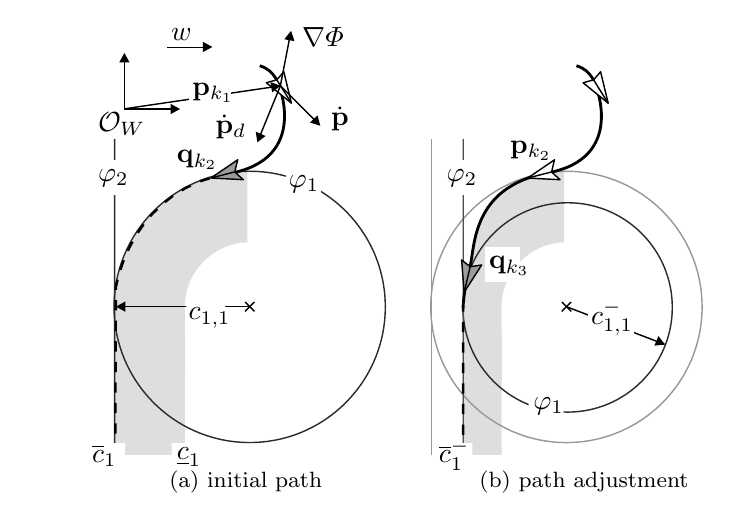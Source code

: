 
\definecolor{cDEDEDE}{RGB}{222,222,222}
\definecolor{c2B2B2B}{RGB}{43,43,43}
\definecolor{cFFFFFF}{RGB}{255,255,255}
\definecolor{c9B9B9B}{RGB}{155,155,155}
\definecolor{c989898}{RGB}{152,152,152}
\definecolor{c4D4D4D}{RGB}{77,77,77}


\def \globalscale {.870000}
\begin{tikzpicture}[y=0.80pt, x=0.80pt, yscale=-\globalscale, xscale=\globalscale, inner sep=0pt, outer sep=0pt]
\path[fill=cDEDEDE,line join=round,line width=1.280pt] (11.61,143.269) -- (11.638,143.269) .. controls (12.692,105.879) and (43.006,75.809) .. (80.494,75.149) -- (80.494,111.579) .. controls (63.092,112.219) and (49.057,126.042) .. (48.082,143.356) -- (48.097,157.704) -- (48.082,158.029) -- (48.082,158.359) .. controls (48.097,159.186) and (48.217,160.047) .. (48.194,160.861) -- (48.2,160.869) -- (48.2,162.882) -- (48.082,208.466) -- (48.082,216.668) -- (48.061,216.668) -- (48.06,216.831) -- (48.048,217.752) -- (48.114,221.945) -- (11.41,221.953) .. controls (11.41,220.052) and (11.386,223.812) .. (11.374,219.604) -- (11.374,217.852) -- (11.374,217.497) -- (11.374,217.021) -- (11.374,216.673) -- (11.374,145.5) -- (11.61,143.269) -- cycle;



\path[draw=c2B2B2B,line join=round,line width=0.512pt] (81.73,145.148) ellipse (1.98cm and 1.98cm);



\path[draw=black,line join=round,line width=0.512pt] (84.189,147.46) -- (79.33,142.595);



\path[draw=black,line join=round,line width=0.512pt] (79.332,147.459) -- (84.197,142.595);



\path[draw=c2B2B2B,line join=round,line width=0.512pt] (11.613,57.95) -- (11.612,221.782);



\path[draw=black,line join=round,line width=0.512pt] (81.812,145.064) -- (11.529,145.064);



\path[fill=black,line join=round,line width=0.256pt] (17.216,147.696) -- (17.209,142.337) -- (12.304,145.023) -- (17.216,147.696) -- cycle;



\path[draw=black,line join=round,line width=1.024pt] (86.935,19.957) .. controls (95.074,22.154) and (97.0,30.509) .. (97.0,30.509) .. controls (97.0,30.509) and (112.254,68.013) .. (71.915,75.755) .. controls (66.677,76.761) and (67.841,77.713) .. (70.663,77.607);



\path[draw=black,fill=cFFFFFF,line join=round,line width=0.512pt] (103.402,39.371) -- (99.458,23.049) -- (95.847,27.248) -- (90.376,28.775) -- (103.402,39.371) -- cycle;



  \path[fill=cFFFFFF,line join=round,line width=1.024pt,rounded corners=0.0cm] (4.729,68.913) rectangle (18.876,87.06);



  \path[cm={{1.0,0.0,0.0,1.0,(3.0,83.0)}}] (0.0,0.0) node[above right] () {$\varphi_2$};



  \path[fill=cFFFFFF,line join=round,line width=1.024pt,rounded corners=0.0cm] (100.381,72.553) rectangle (118.528,86.7);



  \path[cm={{1.0,0.0,0.0,1.0,(102.0,86.0)}}] (0.0,0.0) node[above right] () {$\varphi_1$};



  \path[fill=cFFFFFF,line join=round,line width=1.024pt] (55.421,215.885) -- (41.274,215.885) -- (41.253,229.553) -- (55.433,229.553) -- (55.421,215.885) -- cycle;



  \path[cm={{1.0,0.0,0.0,1.0,(44.0,228.0)}}] (0.0,0.0) node[above right] () {$\underline{c}_1$};



  \path[fill=cFFFFFF,line join=round,line width=1.024pt] (69.022,142.081) -- (48.875,142.08) -- (48.875,156.227) -- (69.022,156.228) -- (69.022,142.081) -- cycle;



  \path[cm={{1.0,0.0,0.0,1.0,(50.0,156.0)}}] (0.0,0.0) node[above right] () {$c_{1,1}$};



\path[line join=round,line width=1.280pt] (96.291,30.056) -- (102.589,72.836);



\path[draw=black,line join=round,line width=0.512pt] (97.756,30.201) -- (87.006,56.482);



\path[draw=black,line join=round,line width=0.512pt] (97.647,30.448) -- (102.658,4.607);



\path[draw=black,line join=round,line width=0.512pt] (97.72,30.407) -- (117.494,50.213);



\path[cm={{1.0,0.0,0.0,1.0,(109.0,10.0)}}] (0.0,0.0) node[above right] () {$\nabla\varPhi$};



\path[cm={{1.0,0.0,0.0,1.0,(124.0,54.0)}}] (0.0,0.0) node[above right] () {$\dot{\mathbf{p}}$};



\path[cm={{1.0,0.0,0.0,1.0,(64.0,58.0)}}] (0.0,0.0) node[above right] () {$\dot{\mathbf{p}}_d$};



\path[fill=black,line join=round,line width=0.256pt] (11.322,210.978) -- (11.344,205.644) -- (12.624,205.65) -- (12.601,210.983) -- (11.322,210.978) -- cycle(11.367,200.311) -- (11.39,194.978) -- (12.67,194.983) -- (12.647,200.316) -- (11.367,200.311) -- cycle(11.413,189.644) -- (11.435,184.311) -- (12.715,184.317) -- (12.693,189.65) -- (11.413,189.644) -- cycle(11.458,178.978) -- (11.481,173.645) -- (12.761,173.65) -- (12.738,178.983) -- (11.458,178.978) -- cycle(11.504,168.311) -- (11.526,162.978) -- (12.806,162.983) -- (12.784,168.317) -- (11.504,168.311) -- cycle(11.549,157.645) -- (11.572,152.311) -- (12.852,152.317) -- (12.829,157.65) -- (11.549,157.645) -- cycle(11.595,146.978) -- (11.617,141.645) -- (12.897,141.65) -- (12.875,146.984) -- (11.595,146.978) -- cycle(11.64,136.312) -- (11.646,135.038) -- (11.657,134.913) -- (11.693,134.793) -- (11.753,134.683) -- (11.834,134.587) -- (11.93,134.507) -- (12.04,134.448) -- (12.161,134.412) -- (12.286,134.401) -- (11.755,134.33) -- (12.096,132.608) -- (12.495,130.934) -- (13.746,131.204) -- (13.347,132.878) -- (13.015,134.554) -- (12.286,135.681) -- (12.926,135.044) -- (12.92,136.317) -- (11.64,136.312) -- cycle(13.963,125.75) -- (15.138,122.286) -- (15.777,120.701) -- (16.978,121.144) -- (16.339,122.73) -- (15.185,126.129) -- (13.963,125.75) -- cycle(17.905,115.771) -- (19.44,112.568) -- (20.345,110.984) -- (21.479,111.576) -- (20.575,113.16) -- (19.077,116.285) -- (17.905,115.771) -- cycle(23.092,106.359) -- (26.115,101.943) -- (26.139,101.914) -- (27.162,102.683) -- (27.139,102.712) -- (24.178,107.036) -- (23.092,106.359) -- cycle(29.54,97.807) -- (30.491,96.658) -- (33.273,93.919) -- (34.218,94.783) -- (31.436,97.522) -- (30.564,98.575) -- (29.54,97.807) -- cycle(37.274,90.303) -- (41.465,87.004) -- (42.313,87.963) -- (38.122,91.261) -- (37.274,90.303) -- cycle(46.067,84.167) -- (48.487,82.69) -- (50.834,81.629) -- (51.434,82.76) -- (49.087,83.821) -- (46.799,85.217) -- (46.067,84.167) -- cycle(55.694,79.432) -- (56.299,79.158) -- (60.836,77.757) -- (61.291,78.954) -- (56.753,80.355) -- (56.293,80.563) -- (55.694,79.432) -- cycle(66.035,76.271) -- (71.285,75.332) -- (71.588,76.575) -- (66.338,77.515) -- (66.035,76.271) -- cycle(11.276,221.644) -- (11.299,216.311) -- (12.579,216.316) -- (12.556,221.65) -- (11.276,221.644) -- cycle;



  \path[fill=cFFFFFF,line join=round,line width=1.024pt] (17.029,215.885) -- (2.882,215.885) -- (2.844,229.606) -- (17.024,229.571) -- (17.029,215.885) -- cycle;



  \path[cm={{1.0,0.0,0.0,1.0,(0.0,228.0)}}] (0.0,0.0) node[above right] () {$\overline{c}_1$};



\path[draw=black,fill=c9B9B9B,line join=round,line width=0.512pt] (61.637,78.231) -- (78.407,79.103) -- (74.013,75.102) -- (75.507,68.765) -- (61.637,78.231) -- cycle;



\path[cm={{1.0,0.0,0.0,1.0,(44.0,74.0)}}] (0.0,0.0) node[above right] () {$\mathbf{q}_{k_2}$};



\path[draw=black,line join=round,line width=0.512pt] (16.679,16.767) -- (16.679,42.638);



\path[draw=black,line join=round,line width=0.512pt] (42.373,42.428) -- (16.502,42.428);



\path[cm={{1.0,0.0,0.0,1.0,(3.0,56.0)}}] (0.0,0.0) node[above right] () {$\mathcal{O}_W$};



\path[draw=black,line join=round,line width=0.512pt] (16.726,42.309) -- (97.181,30.47);



  \path[fill=cFFFFFF,line join=round,line width=1.024pt,rounded corners=0.0cm] (49.975,26.668) rectangle (72.123,40.815);



  \path[cm={{1.0,0.0,0.0,1.0,(52.0,39.0)}}] (0.0,0.0) node[above right] () {$\mathbf{p}_{k_1}$};



\path[draw=black,line join=round,line width=0.512pt] (38.698,10.436) -- (58.216,10.436);



\path[cm={{1.0,0.0,0.0,1.0,(41.0,7.0)}}] (0.0,0.0) node[above right] () {$w$};



\path[draw=black,line join=round,line width=0.512pt] (62.008,78.129) -- (73.902,75.101);



\path[draw=black,line join=round,line width=0.512pt] (95.835,27.249) -- (103.296,39.265);



\path[fill=cDEDEDE,line join=round,even odd rule,line width=1.280pt] (224.196,79.053) .. controls (230.822,76.833) and (237.609,75.287) .. (244.951,75.157) -- (244.951,111.588) .. controls (227.549,112.227) and (213.514,126.05) .. (212.539,143.364) -- (212.554,157.713) -- (212.539,158.038) -- (212.539,158.367) .. controls (212.554,159.195) and (212.673,160.056) .. (212.651,160.869) -- (212.657,160.877) -- (212.657,162.89) -- (212.539,208.475) -- (212.539,216.677) -- (212.518,216.677) -- (212.517,216.839) -- (212.505,217.76) -- (212.571,221.954) -- (192.353,221.958) .. controls (192.67,199.198) and (191.534,166.817) .. (192.509,145.64) .. controls (192.985,135.298) and (195.28,127.377) .. (195.952,125.04) .. controls (198.475,116.269) and (196.674,90.428) .. (223.69,79.246) -- (224.196,79.053) -- cycle;



\path[draw=c989898,line join=round,line width=0.512pt] (246.192,145.165) ellipse (1.98cm and 1.98cm);



\path[draw=black,line join=round,line width=0.512pt] (248.657,147.478) -- (243.792,142.613);



\path[draw=black,line join=round,line width=0.512pt] (243.794,147.476) -- (248.659,142.611);



\path[draw=c2B2B2B,line join=round,line width=0.512pt] (246.804,145.413) ellipse (1.528cm and 1.528cm);



\path[draw=c4D4D4D,line join=round,line width=0.512pt] (192.61,57.966) -- (192.609,221.799);



\path[draw=black,line join=round,line width=0.512pt] (296.987,164.519) -- (246.418,145.125);



\path[draw=black,line join=round,line width=1.024pt] (251.397,19.974) .. controls (259.536,22.17) and (261.462,30.526) .. (261.462,30.526) .. controls (261.462,30.526) and (276.883,68.093) .. (236.494,75.567) .. controls (196.105,83.042) and (198.825,115.077) .. (195.957,125.048) .. controls (192.993,135.356) and (192.54,144.981) .. (192.54,144.981) -- (192.556,145.283) -- (192.603,145.791);



\path[draw=black,fill=cFFFFFF,line join=round,line width=0.512pt] (267.864,39.388) -- (263.92,23.065) -- (260.31,27.265) -- (254.838,28.791) -- (267.864,39.388) -- cycle;



\path[draw=black,fill=c9B9B9B,line join=round,line width=0.512pt] (193.092,137.517) -- (202.175,123.393) -- (196.242,124.26) -- (191.762,120.777) -- (193.092,137.517) -- cycle;



\path[fill=black,line join=round,line width=0.256pt] (191.91,211.542) -- (191.91,206.208) -- (193.19,206.208) -- (193.19,211.542) -- (191.91,211.542) -- cycle(191.91,200.875) -- (191.91,195.542) -- (193.19,195.542) -- (193.19,200.875) -- (191.91,200.875) -- cycle(191.91,190.208) -- (191.91,184.875) -- (193.19,184.875) -- (193.19,190.208) -- (191.91,190.208) -- cycle(191.91,179.542) -- (191.91,174.208) -- (193.19,174.208) -- (193.19,179.542) -- (191.91,179.542) -- cycle(191.91,168.875) -- (191.91,163.542) -- (193.19,163.542) -- (193.19,168.875) -- (191.91,168.875) -- cycle(191.91,158.208) -- (191.91,152.875) -- (193.19,152.875) -- (193.19,158.208) -- (191.91,158.208) -- cycle(191.91,147.542) -- (191.91,145.424) -- (193.19,145.424) -- (193.19,147.542) -- (191.91,147.542) -- cycle(191.91,222.208) -- (191.91,216.875) -- (193.19,216.875) -- (193.19,222.208) -- (191.91,222.208) -- cycle;



  \path[fill=cFFFFFF,line join=round,line width=1.024pt,rounded corners=0.0cm] (185.726,68.93) rectangle (199.873,87.077);



  \path[cm={{1.0,0.0,0.0,1.0,(184.0,83.0)}}] (0.0,0.0) node[above right] () {$\varphi_2$};



  \path[fill=cFFFFFF,line join=round,line width=1.024pt] (197.325,215.884) -- (183.178,215.884) -- (183.139,229.605) -- (197.32,229.57) -- (197.325,215.884) -- cycle;



  \path[cm={{1.0,0.0,0.0,1.0,(180.0,230.0)}}] (0.0,0.0) node[above right] () {$\overline{c}_1^-$};



  \path[fill=cFFFFFF,line join=round,line width=1.024pt,rounded corners=0.0cm] (257.265,146.443) rectangle (281.412,164.59);



  \path[cm={{1.0,0.0,0.0,1.0,(259.0,160.0)}}] (0.0,0.0) node[above right] () {$c_{1,1}^-$};



\path[line join=round,line width=1.280pt] (260.753,30.073) -- (267.051,72.853);



\path[draw=black,fill=cFFFFFF,line join=round,line width=0.512pt] (226.1,78.248) -- (242.869,79.119) -- (238.475,75.118) -- (239.969,68.781) -- (226.1,78.248) -- cycle;



  \path[fill=cFFFFFF,line join=round,line width=1.024pt] (222.213,114.228) -- (204.066,114.228) -- (204.066,132.375) -- (222.213,132.375) -- (222.213,114.228) -- cycle;



  \path[cm={{1.0,0.0,0.0,1.0,(206.0,129.0)}}] (0.0,0.0) node[above right] () {$\mathbf{q}_{k_3}$};



  \path[fill=cFFFFFF,line join=round,line width=1.024pt,rounded corners=0.0cm] (214.176,59.681) rectangle (228.323,73.829);



  \path[cm={{1.0,0.0,0.0,1.0,(217.0,69.0)}}] (0.0,0.0) node[above right] () {$\mathbf{p}_{k_2}$};



\path[draw=black,line join=round,line width=0.512pt] (226.47,78.145) -- (238.364,75.117);



\path[draw=black,line join=round,line width=0.512pt] (193.291,136.785) -- (196.198,124.334);



\path[draw=black,line join=round,line width=0.512pt] (260.297,27.266) -- (267.758,39.282);



  \path[fill=cFFFFFF,line join=round,line width=1.024pt] (244.655,186.599) -- (226.507,186.6) -- (226.507,204.747) -- (244.655,204.746) -- (244.655,186.599) -- cycle;



  \path[cm={{1.0,0.0,0.0,1.0,(229.0,201.0)}}] (0.0,0.0) node[above right] () {$\varphi_1$};



\path[draw=c989898,line join=round,line width=0.512pt] (176.054,57.985) -- (176.054,221.818);



\path[cm={{1.0,0.0,0.0,1.0,(40.0,242.0)}}] (0.0,0.0) node[above right] () {\footnotesize (a) initial path};



\path[cm={{1.0,0.0,0.0,1.0,(201.0,242.0)}}] (0.0,0.0) node[above right] () {\footnotesize (b) path adjustment};



\path[fill=black,line join=round,line width=0.256pt] (293.935,160.32) -- (291.854,165.258) -- (297.417,164.696) -- (293.935,160.32) -- cycle;



\path[fill=black,line join=round,line width=0.256pt] (40.656,39.724) -- (40.663,45.082) -- (45.568,42.397) -- (40.656,39.724) -- cycle;



\path[fill=black,line join=round,line width=0.256pt] (14.011,18.245) -- (19.369,18.241) -- (16.687,13.335) -- (14.011,18.245) -- cycle;



\path[fill=black,line join=round,line width=0.256pt] (116.949,45.712) -- (113.062,49.402) -- (118.385,51.117) -- (116.949,45.712) -- cycle;



\path[fill=black,line join=round,line width=0.256pt] (99.709,6.204) -- (104.981,7.161) -- (103.223,1.853) -- (99.709,6.204) -- cycle;



\path[fill=black,line join=round,line width=0.256pt] (85.735,59.683) -- (89.985,56.42) -- (84.871,54.158) -- (85.735,59.683) -- cycle;



\path[fill=black,line join=round,line width=0.256pt] (57.437,7.514) -- (57.444,12.872) -- (62.349,10.187) -- (57.437,7.514) -- cycle;



\path[fill=black,line join=round,line width=0.256pt] (92.515,28.456) -- (93.389,33.743) -- (97.795,30.3) -- (92.515,28.456) -- cycle;




\end{tikzpicture}

